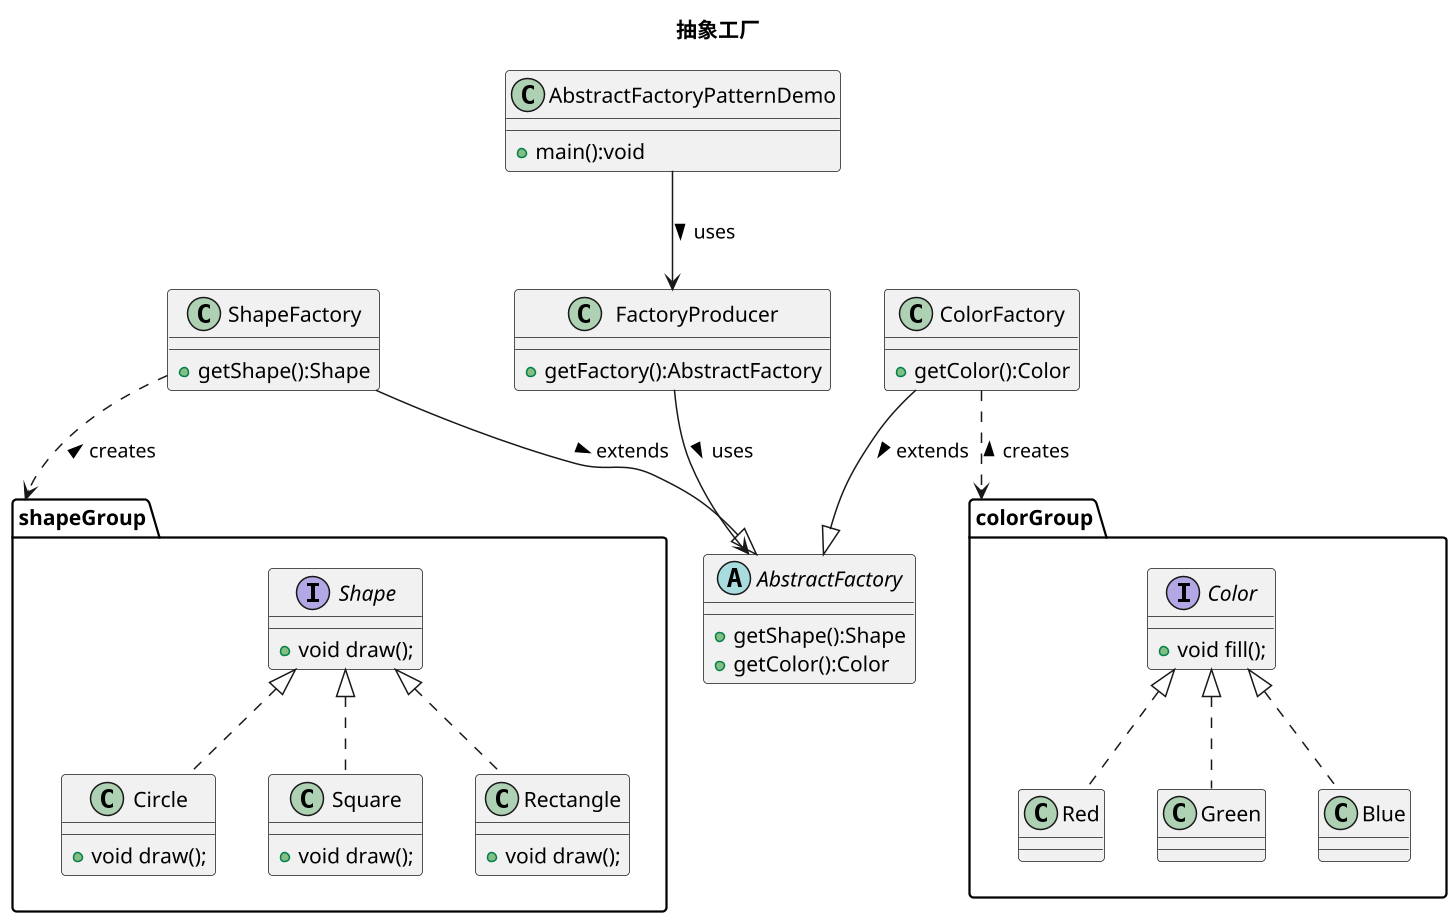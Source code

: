 @startuml
title 抽象工厂
scale 1.5
package  shapeGroup{
    interface Shape{
        + void draw();
    }

    class Circle implements Shape{
        + void draw();
    }

    class Square implements Shape{
        + void draw();
    }

    class Rectangle implements Shape{
        + void draw();
    }
}

package colorGroup{
    interface Color{
        + void fill();
    }
    class Red implements Color{
    }
    class Green implements Color{
    }
    class Blue implements Color{
    }
}

class ShapeFactory{
    + getShape():Shape
}

class ColorFactory{
    + getColor():Color
}

abstract AbstractFactory{
    + getShape():Shape
    + getColor():Color
}

class FactoryProducer{
    +getFactory():AbstractFactory
}

class AbstractFactoryPatternDemo{
    +main():void
}

ShapeFactory ..> shapeGroup: < creates
ColorFactory ..> colorGroup: < creates

ShapeFactory --|>AbstractFactory: extends >
ColorFactory --|>AbstractFactory: extends >

FactoryProducer -->AbstractFactory: uses >
AbstractFactoryPatternDemo --> FactoryProducer: uses >
@enduml